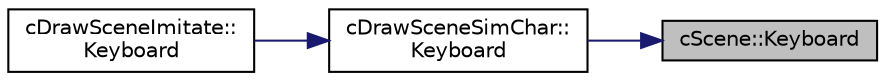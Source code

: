 digraph "cScene::Keyboard"
{
 // LATEX_PDF_SIZE
  edge [fontname="Helvetica",fontsize="10",labelfontname="Helvetica",labelfontsize="10"];
  node [fontname="Helvetica",fontsize="10",shape=record];
  rankdir="RL";
  Node1 [label="cScene::Keyboard",height=0.2,width=0.4,color="black", fillcolor="grey75", style="filled", fontcolor="black",tooltip=" "];
  Node1 -> Node2 [dir="back",color="midnightblue",fontsize="10",style="solid",fontname="Helvetica"];
  Node2 [label="cDrawSceneSimChar::\lKeyboard",height=0.2,width=0.4,color="black", fillcolor="white", style="filled",URL="$classc_draw_scene_sim_char.html#a0515846bf857fadc1bcf1624a5b9986a",tooltip=" "];
  Node2 -> Node3 [dir="back",color="midnightblue",fontsize="10",style="solid",fontname="Helvetica"];
  Node3 [label="cDrawSceneImitate::\lKeyboard",height=0.2,width=0.4,color="black", fillcolor="white", style="filled",URL="$classc_draw_scene_imitate.html#a63bbe9cd155ddee41d8124ff0f2d0c1f",tooltip=" "];
}
